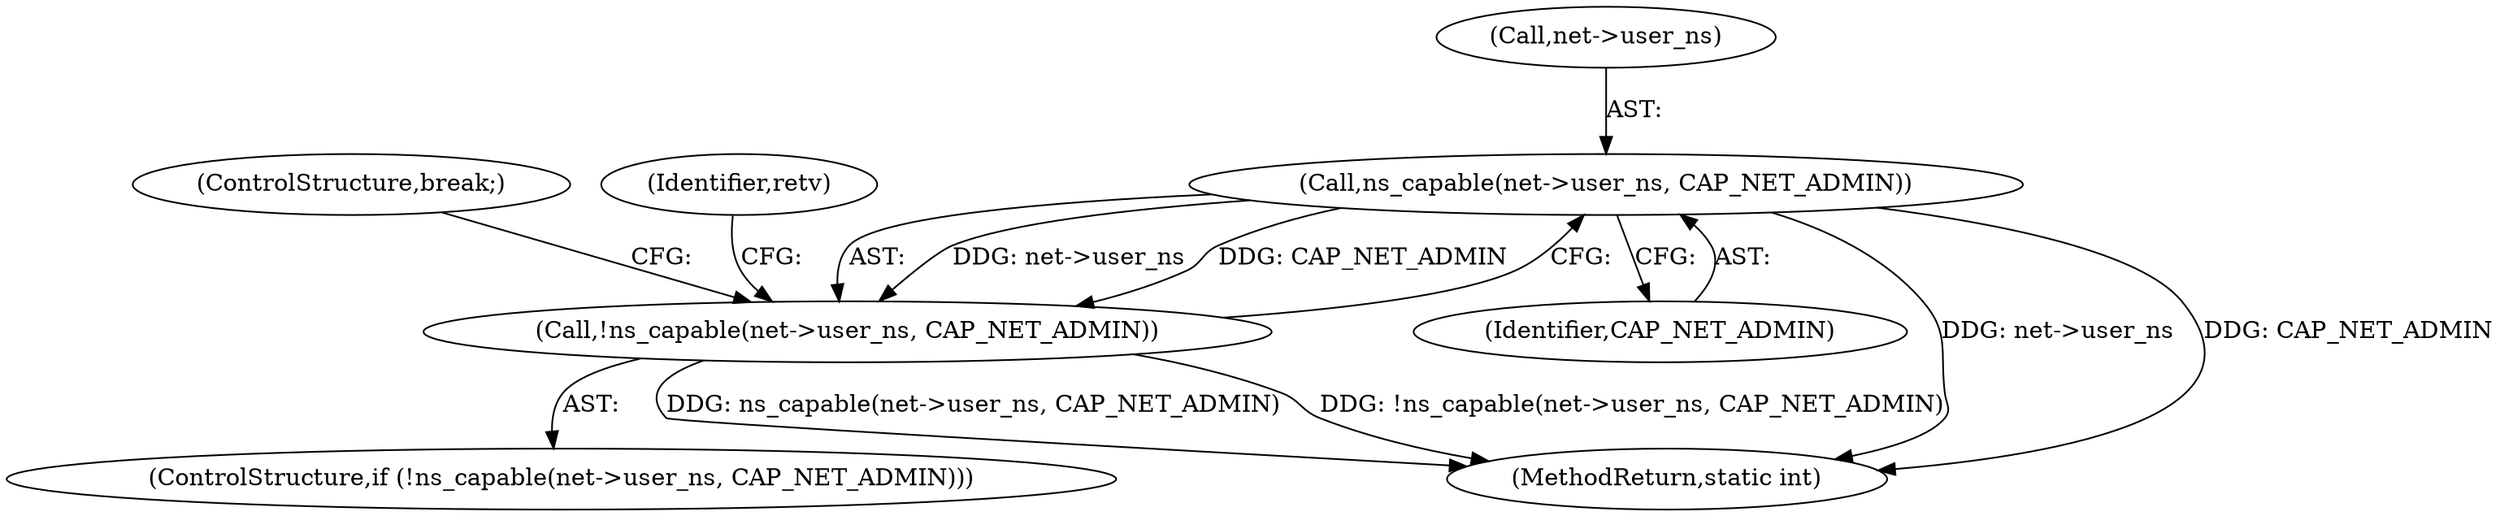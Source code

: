 digraph "0_linux_45f6fad84cc305103b28d73482b344d7f5b76f39_11@pointer" {
"1001870" [label="(Call,ns_capable(net->user_ns, CAP_NET_ADMIN))"];
"1001869" [label="(Call,!ns_capable(net->user_ns, CAP_NET_ADMIN))"];
"1001871" [label="(Call,net->user_ns)"];
"1001874" [label="(Identifier,CAP_NET_ADMIN)"];
"1001869" [label="(Call,!ns_capable(net->user_ns, CAP_NET_ADMIN))"];
"1001870" [label="(Call,ns_capable(net->user_ns, CAP_NET_ADMIN))"];
"1001868" [label="(ControlStructure,if (!ns_capable(net->user_ns, CAP_NET_ADMIN)))"];
"1001875" [label="(ControlStructure,break;)"];
"1002046" [label="(MethodReturn,static int)"];
"1001877" [label="(Identifier,retv)"];
"1001870" -> "1001869"  [label="AST: "];
"1001870" -> "1001874"  [label="CFG: "];
"1001871" -> "1001870"  [label="AST: "];
"1001874" -> "1001870"  [label="AST: "];
"1001869" -> "1001870"  [label="CFG: "];
"1001870" -> "1002046"  [label="DDG: net->user_ns"];
"1001870" -> "1002046"  [label="DDG: CAP_NET_ADMIN"];
"1001870" -> "1001869"  [label="DDG: net->user_ns"];
"1001870" -> "1001869"  [label="DDG: CAP_NET_ADMIN"];
"1001869" -> "1001868"  [label="AST: "];
"1001875" -> "1001869"  [label="CFG: "];
"1001877" -> "1001869"  [label="CFG: "];
"1001869" -> "1002046"  [label="DDG: ns_capable(net->user_ns, CAP_NET_ADMIN)"];
"1001869" -> "1002046"  [label="DDG: !ns_capable(net->user_ns, CAP_NET_ADMIN)"];
}
